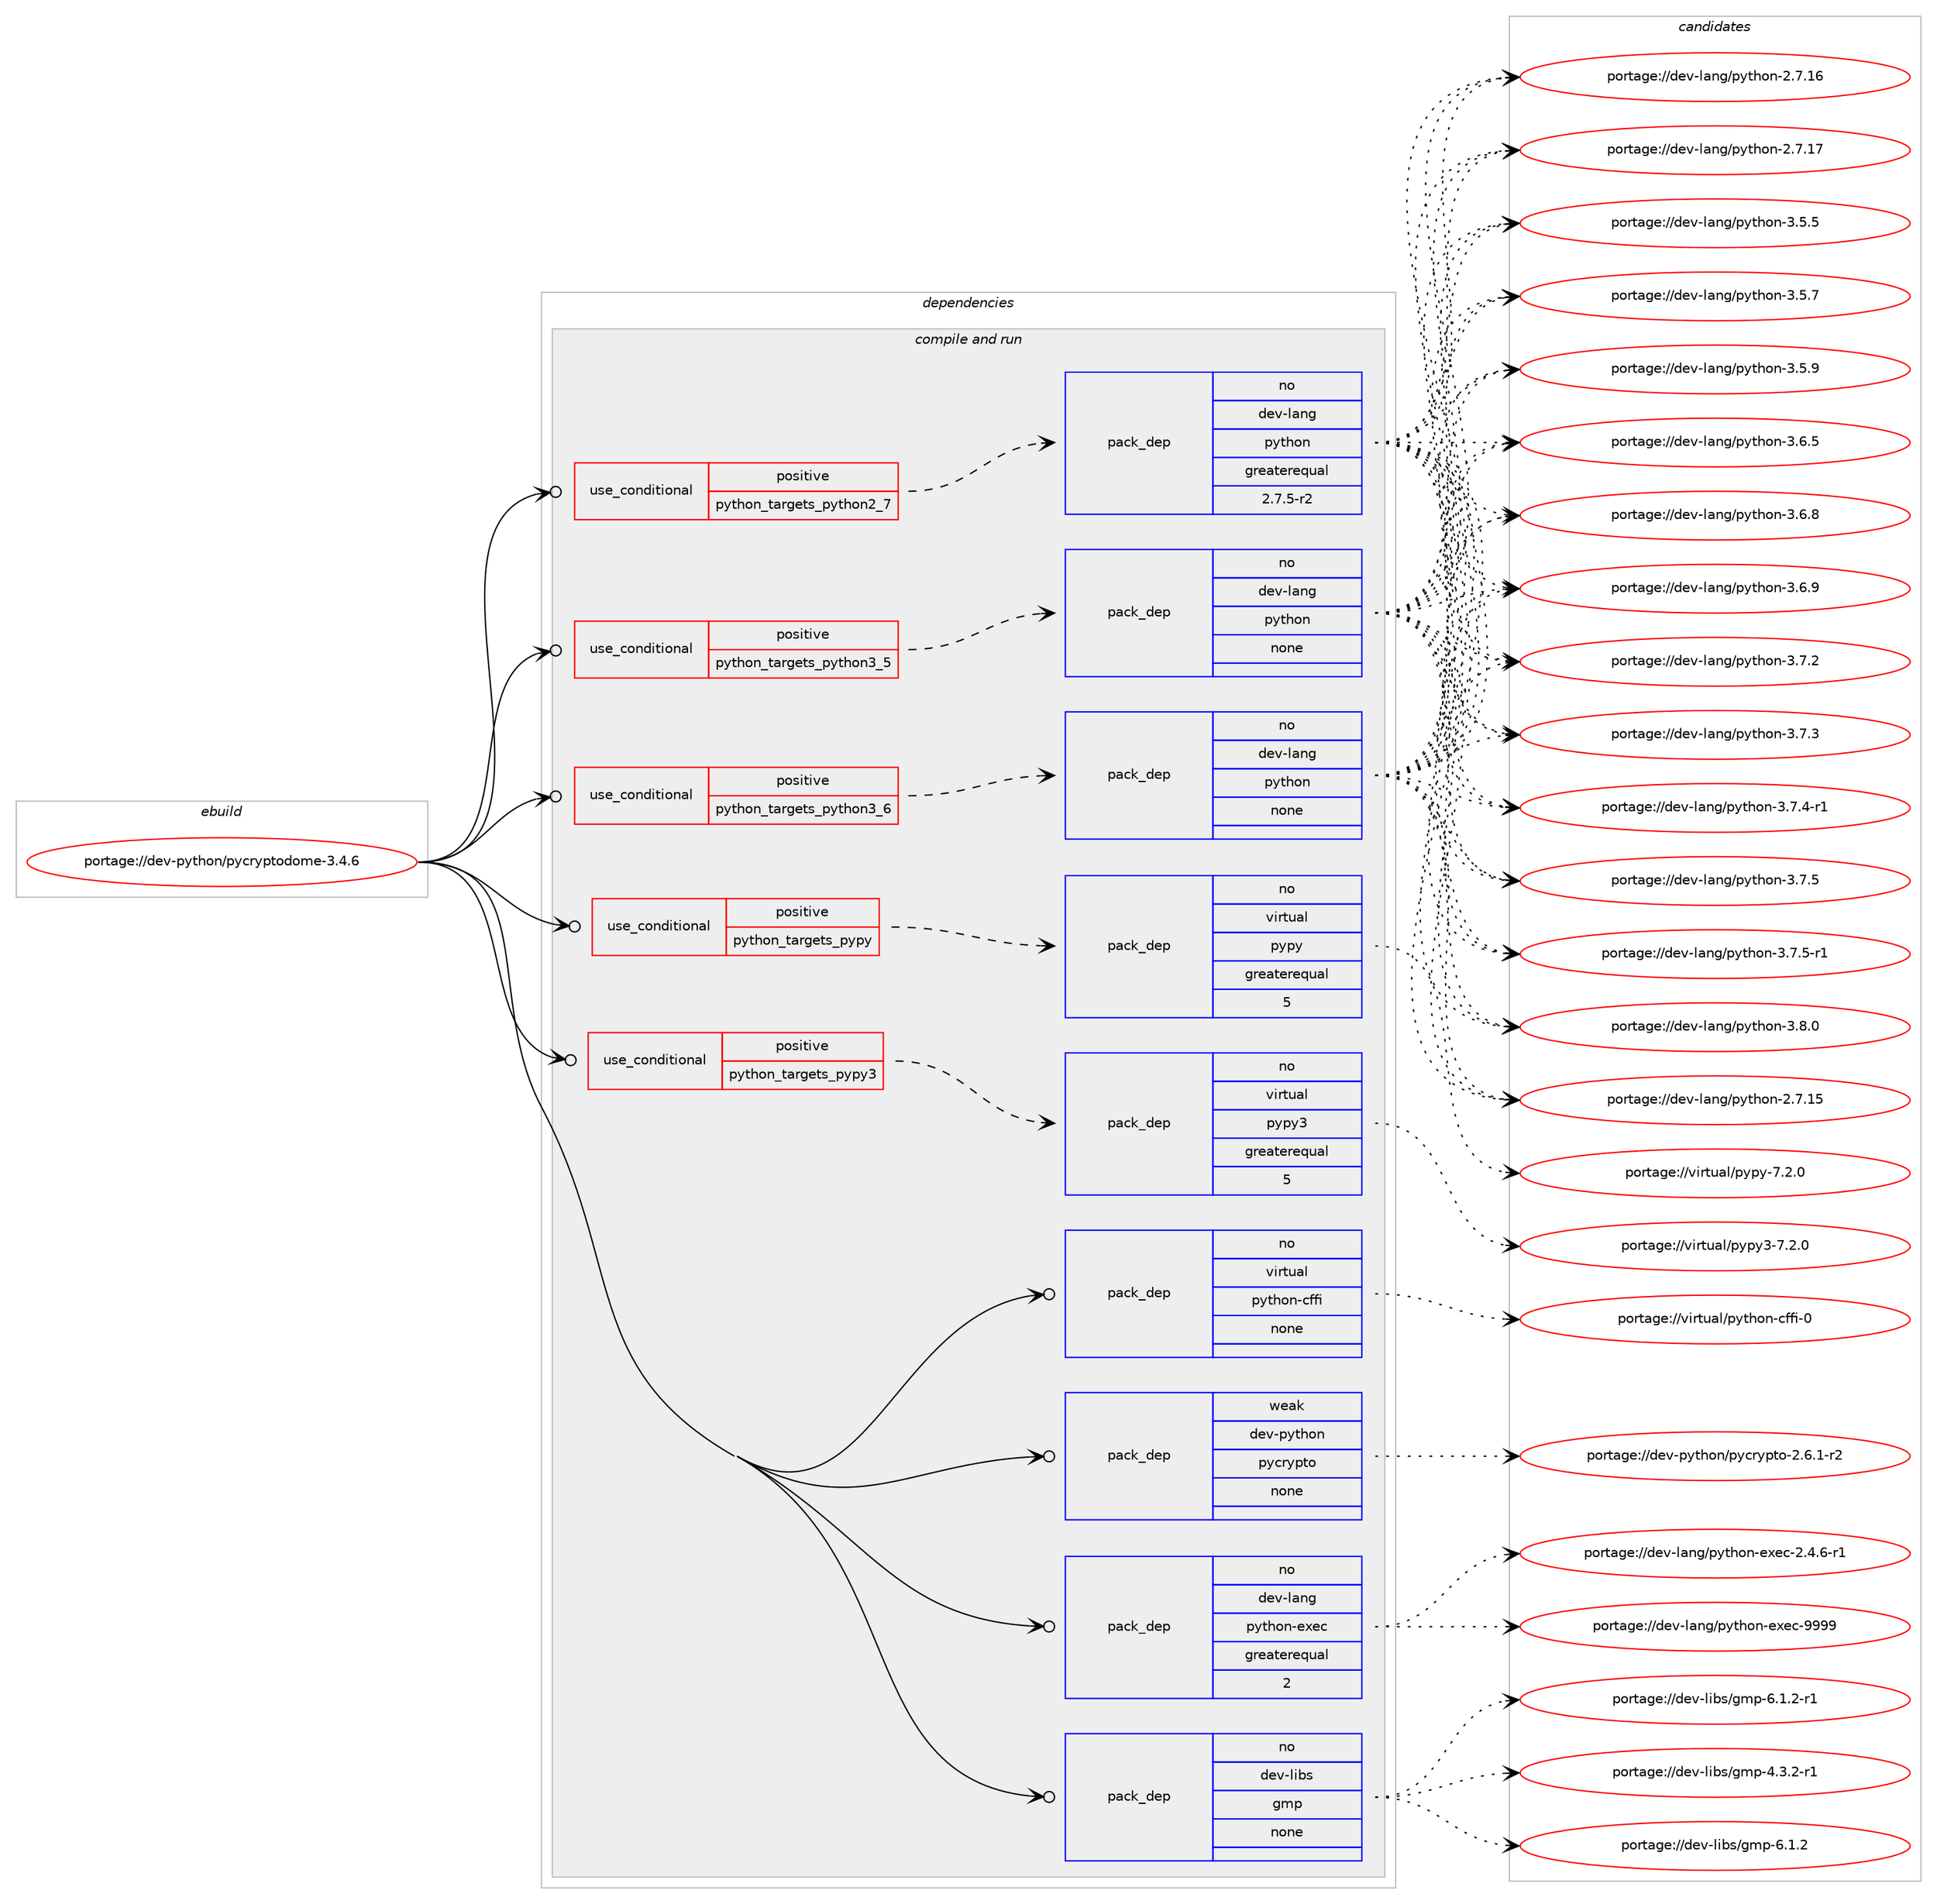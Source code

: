 digraph prolog {

# *************
# Graph options
# *************

newrank=true;
concentrate=true;
compound=true;
graph [rankdir=LR,fontname=Helvetica,fontsize=10,ranksep=1.5];#, ranksep=2.5, nodesep=0.2];
edge  [arrowhead=vee];
node  [fontname=Helvetica,fontsize=10];

# **********
# The ebuild
# **********

subgraph cluster_leftcol {
color=gray;
rank=same;
label=<<i>ebuild</i>>;
id [label="portage://dev-python/pycryptodome-3.4.6", color=red, width=4, href="../dev-python/pycryptodome-3.4.6.svg"];
}

# ****************
# The dependencies
# ****************

subgraph cluster_midcol {
color=gray;
label=<<i>dependencies</i>>;
subgraph cluster_compile {
fillcolor="#eeeeee";
style=filled;
label=<<i>compile</i>>;
}
subgraph cluster_compileandrun {
fillcolor="#eeeeee";
style=filled;
label=<<i>compile and run</i>>;
subgraph cond34838 {
dependency159848 [label=<<TABLE BORDER="0" CELLBORDER="1" CELLSPACING="0" CELLPADDING="4"><TR><TD ROWSPAN="3" CELLPADDING="10">use_conditional</TD></TR><TR><TD>positive</TD></TR><TR><TD>python_targets_pypy</TD></TR></TABLE>>, shape=none, color=red];
subgraph pack121645 {
dependency159849 [label=<<TABLE BORDER="0" CELLBORDER="1" CELLSPACING="0" CELLPADDING="4" WIDTH="220"><TR><TD ROWSPAN="6" CELLPADDING="30">pack_dep</TD></TR><TR><TD WIDTH="110">no</TD></TR><TR><TD>virtual</TD></TR><TR><TD>pypy</TD></TR><TR><TD>greaterequal</TD></TR><TR><TD>5</TD></TR></TABLE>>, shape=none, color=blue];
}
dependency159848:e -> dependency159849:w [weight=20,style="dashed",arrowhead="vee"];
}
id:e -> dependency159848:w [weight=20,style="solid",arrowhead="odotvee"];
subgraph cond34839 {
dependency159850 [label=<<TABLE BORDER="0" CELLBORDER="1" CELLSPACING="0" CELLPADDING="4"><TR><TD ROWSPAN="3" CELLPADDING="10">use_conditional</TD></TR><TR><TD>positive</TD></TR><TR><TD>python_targets_pypy3</TD></TR></TABLE>>, shape=none, color=red];
subgraph pack121646 {
dependency159851 [label=<<TABLE BORDER="0" CELLBORDER="1" CELLSPACING="0" CELLPADDING="4" WIDTH="220"><TR><TD ROWSPAN="6" CELLPADDING="30">pack_dep</TD></TR><TR><TD WIDTH="110">no</TD></TR><TR><TD>virtual</TD></TR><TR><TD>pypy3</TD></TR><TR><TD>greaterequal</TD></TR><TR><TD>5</TD></TR></TABLE>>, shape=none, color=blue];
}
dependency159850:e -> dependency159851:w [weight=20,style="dashed",arrowhead="vee"];
}
id:e -> dependency159850:w [weight=20,style="solid",arrowhead="odotvee"];
subgraph cond34840 {
dependency159852 [label=<<TABLE BORDER="0" CELLBORDER="1" CELLSPACING="0" CELLPADDING="4"><TR><TD ROWSPAN="3" CELLPADDING="10">use_conditional</TD></TR><TR><TD>positive</TD></TR><TR><TD>python_targets_python2_7</TD></TR></TABLE>>, shape=none, color=red];
subgraph pack121647 {
dependency159853 [label=<<TABLE BORDER="0" CELLBORDER="1" CELLSPACING="0" CELLPADDING="4" WIDTH="220"><TR><TD ROWSPAN="6" CELLPADDING="30">pack_dep</TD></TR><TR><TD WIDTH="110">no</TD></TR><TR><TD>dev-lang</TD></TR><TR><TD>python</TD></TR><TR><TD>greaterequal</TD></TR><TR><TD>2.7.5-r2</TD></TR></TABLE>>, shape=none, color=blue];
}
dependency159852:e -> dependency159853:w [weight=20,style="dashed",arrowhead="vee"];
}
id:e -> dependency159852:w [weight=20,style="solid",arrowhead="odotvee"];
subgraph cond34841 {
dependency159854 [label=<<TABLE BORDER="0" CELLBORDER="1" CELLSPACING="0" CELLPADDING="4"><TR><TD ROWSPAN="3" CELLPADDING="10">use_conditional</TD></TR><TR><TD>positive</TD></TR><TR><TD>python_targets_python3_5</TD></TR></TABLE>>, shape=none, color=red];
subgraph pack121648 {
dependency159855 [label=<<TABLE BORDER="0" CELLBORDER="1" CELLSPACING="0" CELLPADDING="4" WIDTH="220"><TR><TD ROWSPAN="6" CELLPADDING="30">pack_dep</TD></TR><TR><TD WIDTH="110">no</TD></TR><TR><TD>dev-lang</TD></TR><TR><TD>python</TD></TR><TR><TD>none</TD></TR><TR><TD></TD></TR></TABLE>>, shape=none, color=blue];
}
dependency159854:e -> dependency159855:w [weight=20,style="dashed",arrowhead="vee"];
}
id:e -> dependency159854:w [weight=20,style="solid",arrowhead="odotvee"];
subgraph cond34842 {
dependency159856 [label=<<TABLE BORDER="0" CELLBORDER="1" CELLSPACING="0" CELLPADDING="4"><TR><TD ROWSPAN="3" CELLPADDING="10">use_conditional</TD></TR><TR><TD>positive</TD></TR><TR><TD>python_targets_python3_6</TD></TR></TABLE>>, shape=none, color=red];
subgraph pack121649 {
dependency159857 [label=<<TABLE BORDER="0" CELLBORDER="1" CELLSPACING="0" CELLPADDING="4" WIDTH="220"><TR><TD ROWSPAN="6" CELLPADDING="30">pack_dep</TD></TR><TR><TD WIDTH="110">no</TD></TR><TR><TD>dev-lang</TD></TR><TR><TD>python</TD></TR><TR><TD>none</TD></TR><TR><TD></TD></TR></TABLE>>, shape=none, color=blue];
}
dependency159856:e -> dependency159857:w [weight=20,style="dashed",arrowhead="vee"];
}
id:e -> dependency159856:w [weight=20,style="solid",arrowhead="odotvee"];
subgraph pack121650 {
dependency159858 [label=<<TABLE BORDER="0" CELLBORDER="1" CELLSPACING="0" CELLPADDING="4" WIDTH="220"><TR><TD ROWSPAN="6" CELLPADDING="30">pack_dep</TD></TR><TR><TD WIDTH="110">no</TD></TR><TR><TD>dev-lang</TD></TR><TR><TD>python-exec</TD></TR><TR><TD>greaterequal</TD></TR><TR><TD>2</TD></TR></TABLE>>, shape=none, color=blue];
}
id:e -> dependency159858:w [weight=20,style="solid",arrowhead="odotvee"];
subgraph pack121651 {
dependency159859 [label=<<TABLE BORDER="0" CELLBORDER="1" CELLSPACING="0" CELLPADDING="4" WIDTH="220"><TR><TD ROWSPAN="6" CELLPADDING="30">pack_dep</TD></TR><TR><TD WIDTH="110">no</TD></TR><TR><TD>dev-libs</TD></TR><TR><TD>gmp</TD></TR><TR><TD>none</TD></TR><TR><TD></TD></TR></TABLE>>, shape=none, color=blue];
}
id:e -> dependency159859:w [weight=20,style="solid",arrowhead="odotvee"];
subgraph pack121652 {
dependency159860 [label=<<TABLE BORDER="0" CELLBORDER="1" CELLSPACING="0" CELLPADDING="4" WIDTH="220"><TR><TD ROWSPAN="6" CELLPADDING="30">pack_dep</TD></TR><TR><TD WIDTH="110">no</TD></TR><TR><TD>virtual</TD></TR><TR><TD>python-cffi</TD></TR><TR><TD>none</TD></TR><TR><TD></TD></TR></TABLE>>, shape=none, color=blue];
}
id:e -> dependency159860:w [weight=20,style="solid",arrowhead="odotvee"];
subgraph pack121653 {
dependency159861 [label=<<TABLE BORDER="0" CELLBORDER="1" CELLSPACING="0" CELLPADDING="4" WIDTH="220"><TR><TD ROWSPAN="6" CELLPADDING="30">pack_dep</TD></TR><TR><TD WIDTH="110">weak</TD></TR><TR><TD>dev-python</TD></TR><TR><TD>pycrypto</TD></TR><TR><TD>none</TD></TR><TR><TD></TD></TR></TABLE>>, shape=none, color=blue];
}
id:e -> dependency159861:w [weight=20,style="solid",arrowhead="odotvee"];
}
subgraph cluster_run {
fillcolor="#eeeeee";
style=filled;
label=<<i>run</i>>;
}
}

# **************
# The candidates
# **************

subgraph cluster_choices {
rank=same;
color=gray;
label=<<i>candidates</i>>;

subgraph choice121645 {
color=black;
nodesep=1;
choiceportage1181051141161179710847112121112121455546504648 [label="portage://virtual/pypy-7.2.0", color=red, width=4,href="../virtual/pypy-7.2.0.svg"];
dependency159849:e -> choiceportage1181051141161179710847112121112121455546504648:w [style=dotted,weight="100"];
}
subgraph choice121646 {
color=black;
nodesep=1;
choiceportage118105114116117971084711212111212151455546504648 [label="portage://virtual/pypy3-7.2.0", color=red, width=4,href="../virtual/pypy3-7.2.0.svg"];
dependency159851:e -> choiceportage118105114116117971084711212111212151455546504648:w [style=dotted,weight="100"];
}
subgraph choice121647 {
color=black;
nodesep=1;
choiceportage10010111845108971101034711212111610411111045504655464953 [label="portage://dev-lang/python-2.7.15", color=red, width=4,href="../dev-lang/python-2.7.15.svg"];
choiceportage10010111845108971101034711212111610411111045504655464954 [label="portage://dev-lang/python-2.7.16", color=red, width=4,href="../dev-lang/python-2.7.16.svg"];
choiceportage10010111845108971101034711212111610411111045504655464955 [label="portage://dev-lang/python-2.7.17", color=red, width=4,href="../dev-lang/python-2.7.17.svg"];
choiceportage100101118451089711010347112121116104111110455146534653 [label="portage://dev-lang/python-3.5.5", color=red, width=4,href="../dev-lang/python-3.5.5.svg"];
choiceportage100101118451089711010347112121116104111110455146534655 [label="portage://dev-lang/python-3.5.7", color=red, width=4,href="../dev-lang/python-3.5.7.svg"];
choiceportage100101118451089711010347112121116104111110455146534657 [label="portage://dev-lang/python-3.5.9", color=red, width=4,href="../dev-lang/python-3.5.9.svg"];
choiceportage100101118451089711010347112121116104111110455146544653 [label="portage://dev-lang/python-3.6.5", color=red, width=4,href="../dev-lang/python-3.6.5.svg"];
choiceportage100101118451089711010347112121116104111110455146544656 [label="portage://dev-lang/python-3.6.8", color=red, width=4,href="../dev-lang/python-3.6.8.svg"];
choiceportage100101118451089711010347112121116104111110455146544657 [label="portage://dev-lang/python-3.6.9", color=red, width=4,href="../dev-lang/python-3.6.9.svg"];
choiceportage100101118451089711010347112121116104111110455146554650 [label="portage://dev-lang/python-3.7.2", color=red, width=4,href="../dev-lang/python-3.7.2.svg"];
choiceportage100101118451089711010347112121116104111110455146554651 [label="portage://dev-lang/python-3.7.3", color=red, width=4,href="../dev-lang/python-3.7.3.svg"];
choiceportage1001011184510897110103471121211161041111104551465546524511449 [label="portage://dev-lang/python-3.7.4-r1", color=red, width=4,href="../dev-lang/python-3.7.4-r1.svg"];
choiceportage100101118451089711010347112121116104111110455146554653 [label="portage://dev-lang/python-3.7.5", color=red, width=4,href="../dev-lang/python-3.7.5.svg"];
choiceportage1001011184510897110103471121211161041111104551465546534511449 [label="portage://dev-lang/python-3.7.5-r1", color=red, width=4,href="../dev-lang/python-3.7.5-r1.svg"];
choiceportage100101118451089711010347112121116104111110455146564648 [label="portage://dev-lang/python-3.8.0", color=red, width=4,href="../dev-lang/python-3.8.0.svg"];
dependency159853:e -> choiceportage10010111845108971101034711212111610411111045504655464953:w [style=dotted,weight="100"];
dependency159853:e -> choiceportage10010111845108971101034711212111610411111045504655464954:w [style=dotted,weight="100"];
dependency159853:e -> choiceportage10010111845108971101034711212111610411111045504655464955:w [style=dotted,weight="100"];
dependency159853:e -> choiceportage100101118451089711010347112121116104111110455146534653:w [style=dotted,weight="100"];
dependency159853:e -> choiceportage100101118451089711010347112121116104111110455146534655:w [style=dotted,weight="100"];
dependency159853:e -> choiceportage100101118451089711010347112121116104111110455146534657:w [style=dotted,weight="100"];
dependency159853:e -> choiceportage100101118451089711010347112121116104111110455146544653:w [style=dotted,weight="100"];
dependency159853:e -> choiceportage100101118451089711010347112121116104111110455146544656:w [style=dotted,weight="100"];
dependency159853:e -> choiceportage100101118451089711010347112121116104111110455146544657:w [style=dotted,weight="100"];
dependency159853:e -> choiceportage100101118451089711010347112121116104111110455146554650:w [style=dotted,weight="100"];
dependency159853:e -> choiceportage100101118451089711010347112121116104111110455146554651:w [style=dotted,weight="100"];
dependency159853:e -> choiceportage1001011184510897110103471121211161041111104551465546524511449:w [style=dotted,weight="100"];
dependency159853:e -> choiceportage100101118451089711010347112121116104111110455146554653:w [style=dotted,weight="100"];
dependency159853:e -> choiceportage1001011184510897110103471121211161041111104551465546534511449:w [style=dotted,weight="100"];
dependency159853:e -> choiceportage100101118451089711010347112121116104111110455146564648:w [style=dotted,weight="100"];
}
subgraph choice121648 {
color=black;
nodesep=1;
choiceportage10010111845108971101034711212111610411111045504655464953 [label="portage://dev-lang/python-2.7.15", color=red, width=4,href="../dev-lang/python-2.7.15.svg"];
choiceportage10010111845108971101034711212111610411111045504655464954 [label="portage://dev-lang/python-2.7.16", color=red, width=4,href="../dev-lang/python-2.7.16.svg"];
choiceportage10010111845108971101034711212111610411111045504655464955 [label="portage://dev-lang/python-2.7.17", color=red, width=4,href="../dev-lang/python-2.7.17.svg"];
choiceportage100101118451089711010347112121116104111110455146534653 [label="portage://dev-lang/python-3.5.5", color=red, width=4,href="../dev-lang/python-3.5.5.svg"];
choiceportage100101118451089711010347112121116104111110455146534655 [label="portage://dev-lang/python-3.5.7", color=red, width=4,href="../dev-lang/python-3.5.7.svg"];
choiceportage100101118451089711010347112121116104111110455146534657 [label="portage://dev-lang/python-3.5.9", color=red, width=4,href="../dev-lang/python-3.5.9.svg"];
choiceportage100101118451089711010347112121116104111110455146544653 [label="portage://dev-lang/python-3.6.5", color=red, width=4,href="../dev-lang/python-3.6.5.svg"];
choiceportage100101118451089711010347112121116104111110455146544656 [label="portage://dev-lang/python-3.6.8", color=red, width=4,href="../dev-lang/python-3.6.8.svg"];
choiceportage100101118451089711010347112121116104111110455146544657 [label="portage://dev-lang/python-3.6.9", color=red, width=4,href="../dev-lang/python-3.6.9.svg"];
choiceportage100101118451089711010347112121116104111110455146554650 [label="portage://dev-lang/python-3.7.2", color=red, width=4,href="../dev-lang/python-3.7.2.svg"];
choiceportage100101118451089711010347112121116104111110455146554651 [label="portage://dev-lang/python-3.7.3", color=red, width=4,href="../dev-lang/python-3.7.3.svg"];
choiceportage1001011184510897110103471121211161041111104551465546524511449 [label="portage://dev-lang/python-3.7.4-r1", color=red, width=4,href="../dev-lang/python-3.7.4-r1.svg"];
choiceportage100101118451089711010347112121116104111110455146554653 [label="portage://dev-lang/python-3.7.5", color=red, width=4,href="../dev-lang/python-3.7.5.svg"];
choiceportage1001011184510897110103471121211161041111104551465546534511449 [label="portage://dev-lang/python-3.7.5-r1", color=red, width=4,href="../dev-lang/python-3.7.5-r1.svg"];
choiceportage100101118451089711010347112121116104111110455146564648 [label="portage://dev-lang/python-3.8.0", color=red, width=4,href="../dev-lang/python-3.8.0.svg"];
dependency159855:e -> choiceportage10010111845108971101034711212111610411111045504655464953:w [style=dotted,weight="100"];
dependency159855:e -> choiceportage10010111845108971101034711212111610411111045504655464954:w [style=dotted,weight="100"];
dependency159855:e -> choiceportage10010111845108971101034711212111610411111045504655464955:w [style=dotted,weight="100"];
dependency159855:e -> choiceportage100101118451089711010347112121116104111110455146534653:w [style=dotted,weight="100"];
dependency159855:e -> choiceportage100101118451089711010347112121116104111110455146534655:w [style=dotted,weight="100"];
dependency159855:e -> choiceportage100101118451089711010347112121116104111110455146534657:w [style=dotted,weight="100"];
dependency159855:e -> choiceportage100101118451089711010347112121116104111110455146544653:w [style=dotted,weight="100"];
dependency159855:e -> choiceportage100101118451089711010347112121116104111110455146544656:w [style=dotted,weight="100"];
dependency159855:e -> choiceportage100101118451089711010347112121116104111110455146544657:w [style=dotted,weight="100"];
dependency159855:e -> choiceportage100101118451089711010347112121116104111110455146554650:w [style=dotted,weight="100"];
dependency159855:e -> choiceportage100101118451089711010347112121116104111110455146554651:w [style=dotted,weight="100"];
dependency159855:e -> choiceportage1001011184510897110103471121211161041111104551465546524511449:w [style=dotted,weight="100"];
dependency159855:e -> choiceportage100101118451089711010347112121116104111110455146554653:w [style=dotted,weight="100"];
dependency159855:e -> choiceportage1001011184510897110103471121211161041111104551465546534511449:w [style=dotted,weight="100"];
dependency159855:e -> choiceportage100101118451089711010347112121116104111110455146564648:w [style=dotted,weight="100"];
}
subgraph choice121649 {
color=black;
nodesep=1;
choiceportage10010111845108971101034711212111610411111045504655464953 [label="portage://dev-lang/python-2.7.15", color=red, width=4,href="../dev-lang/python-2.7.15.svg"];
choiceportage10010111845108971101034711212111610411111045504655464954 [label="portage://dev-lang/python-2.7.16", color=red, width=4,href="../dev-lang/python-2.7.16.svg"];
choiceportage10010111845108971101034711212111610411111045504655464955 [label="portage://dev-lang/python-2.7.17", color=red, width=4,href="../dev-lang/python-2.7.17.svg"];
choiceportage100101118451089711010347112121116104111110455146534653 [label="portage://dev-lang/python-3.5.5", color=red, width=4,href="../dev-lang/python-3.5.5.svg"];
choiceportage100101118451089711010347112121116104111110455146534655 [label="portage://dev-lang/python-3.5.7", color=red, width=4,href="../dev-lang/python-3.5.7.svg"];
choiceportage100101118451089711010347112121116104111110455146534657 [label="portage://dev-lang/python-3.5.9", color=red, width=4,href="../dev-lang/python-3.5.9.svg"];
choiceportage100101118451089711010347112121116104111110455146544653 [label="portage://dev-lang/python-3.6.5", color=red, width=4,href="../dev-lang/python-3.6.5.svg"];
choiceportage100101118451089711010347112121116104111110455146544656 [label="portage://dev-lang/python-3.6.8", color=red, width=4,href="../dev-lang/python-3.6.8.svg"];
choiceportage100101118451089711010347112121116104111110455146544657 [label="portage://dev-lang/python-3.6.9", color=red, width=4,href="../dev-lang/python-3.6.9.svg"];
choiceportage100101118451089711010347112121116104111110455146554650 [label="portage://dev-lang/python-3.7.2", color=red, width=4,href="../dev-lang/python-3.7.2.svg"];
choiceportage100101118451089711010347112121116104111110455146554651 [label="portage://dev-lang/python-3.7.3", color=red, width=4,href="../dev-lang/python-3.7.3.svg"];
choiceportage1001011184510897110103471121211161041111104551465546524511449 [label="portage://dev-lang/python-3.7.4-r1", color=red, width=4,href="../dev-lang/python-3.7.4-r1.svg"];
choiceportage100101118451089711010347112121116104111110455146554653 [label="portage://dev-lang/python-3.7.5", color=red, width=4,href="../dev-lang/python-3.7.5.svg"];
choiceportage1001011184510897110103471121211161041111104551465546534511449 [label="portage://dev-lang/python-3.7.5-r1", color=red, width=4,href="../dev-lang/python-3.7.5-r1.svg"];
choiceportage100101118451089711010347112121116104111110455146564648 [label="portage://dev-lang/python-3.8.0", color=red, width=4,href="../dev-lang/python-3.8.0.svg"];
dependency159857:e -> choiceportage10010111845108971101034711212111610411111045504655464953:w [style=dotted,weight="100"];
dependency159857:e -> choiceportage10010111845108971101034711212111610411111045504655464954:w [style=dotted,weight="100"];
dependency159857:e -> choiceportage10010111845108971101034711212111610411111045504655464955:w [style=dotted,weight="100"];
dependency159857:e -> choiceportage100101118451089711010347112121116104111110455146534653:w [style=dotted,weight="100"];
dependency159857:e -> choiceportage100101118451089711010347112121116104111110455146534655:w [style=dotted,weight="100"];
dependency159857:e -> choiceportage100101118451089711010347112121116104111110455146534657:w [style=dotted,weight="100"];
dependency159857:e -> choiceportage100101118451089711010347112121116104111110455146544653:w [style=dotted,weight="100"];
dependency159857:e -> choiceportage100101118451089711010347112121116104111110455146544656:w [style=dotted,weight="100"];
dependency159857:e -> choiceportage100101118451089711010347112121116104111110455146544657:w [style=dotted,weight="100"];
dependency159857:e -> choiceportage100101118451089711010347112121116104111110455146554650:w [style=dotted,weight="100"];
dependency159857:e -> choiceportage100101118451089711010347112121116104111110455146554651:w [style=dotted,weight="100"];
dependency159857:e -> choiceportage1001011184510897110103471121211161041111104551465546524511449:w [style=dotted,weight="100"];
dependency159857:e -> choiceportage100101118451089711010347112121116104111110455146554653:w [style=dotted,weight="100"];
dependency159857:e -> choiceportage1001011184510897110103471121211161041111104551465546534511449:w [style=dotted,weight="100"];
dependency159857:e -> choiceportage100101118451089711010347112121116104111110455146564648:w [style=dotted,weight="100"];
}
subgraph choice121650 {
color=black;
nodesep=1;
choiceportage10010111845108971101034711212111610411111045101120101994550465246544511449 [label="portage://dev-lang/python-exec-2.4.6-r1", color=red, width=4,href="../dev-lang/python-exec-2.4.6-r1.svg"];
choiceportage10010111845108971101034711212111610411111045101120101994557575757 [label="portage://dev-lang/python-exec-9999", color=red, width=4,href="../dev-lang/python-exec-9999.svg"];
dependency159858:e -> choiceportage10010111845108971101034711212111610411111045101120101994550465246544511449:w [style=dotted,weight="100"];
dependency159858:e -> choiceportage10010111845108971101034711212111610411111045101120101994557575757:w [style=dotted,weight="100"];
}
subgraph choice121651 {
color=black;
nodesep=1;
choiceportage1001011184510810598115471031091124552465146504511449 [label="portage://dev-libs/gmp-4.3.2-r1", color=red, width=4,href="../dev-libs/gmp-4.3.2-r1.svg"];
choiceportage100101118451081059811547103109112455446494650 [label="portage://dev-libs/gmp-6.1.2", color=red, width=4,href="../dev-libs/gmp-6.1.2.svg"];
choiceportage1001011184510810598115471031091124554464946504511449 [label="portage://dev-libs/gmp-6.1.2-r1", color=red, width=4,href="../dev-libs/gmp-6.1.2-r1.svg"];
dependency159859:e -> choiceportage1001011184510810598115471031091124552465146504511449:w [style=dotted,weight="100"];
dependency159859:e -> choiceportage100101118451081059811547103109112455446494650:w [style=dotted,weight="100"];
dependency159859:e -> choiceportage1001011184510810598115471031091124554464946504511449:w [style=dotted,weight="100"];
}
subgraph choice121652 {
color=black;
nodesep=1;
choiceportage118105114116117971084711212111610411111045991021021054548 [label="portage://virtual/python-cffi-0", color=red, width=4,href="../virtual/python-cffi-0.svg"];
dependency159860:e -> choiceportage118105114116117971084711212111610411111045991021021054548:w [style=dotted,weight="100"];
}
subgraph choice121653 {
color=black;
nodesep=1;
choiceportage1001011184511212111610411111047112121991141211121161114550465446494511450 [label="portage://dev-python/pycrypto-2.6.1-r2", color=red, width=4,href="../dev-python/pycrypto-2.6.1-r2.svg"];
dependency159861:e -> choiceportage1001011184511212111610411111047112121991141211121161114550465446494511450:w [style=dotted,weight="100"];
}
}

}
